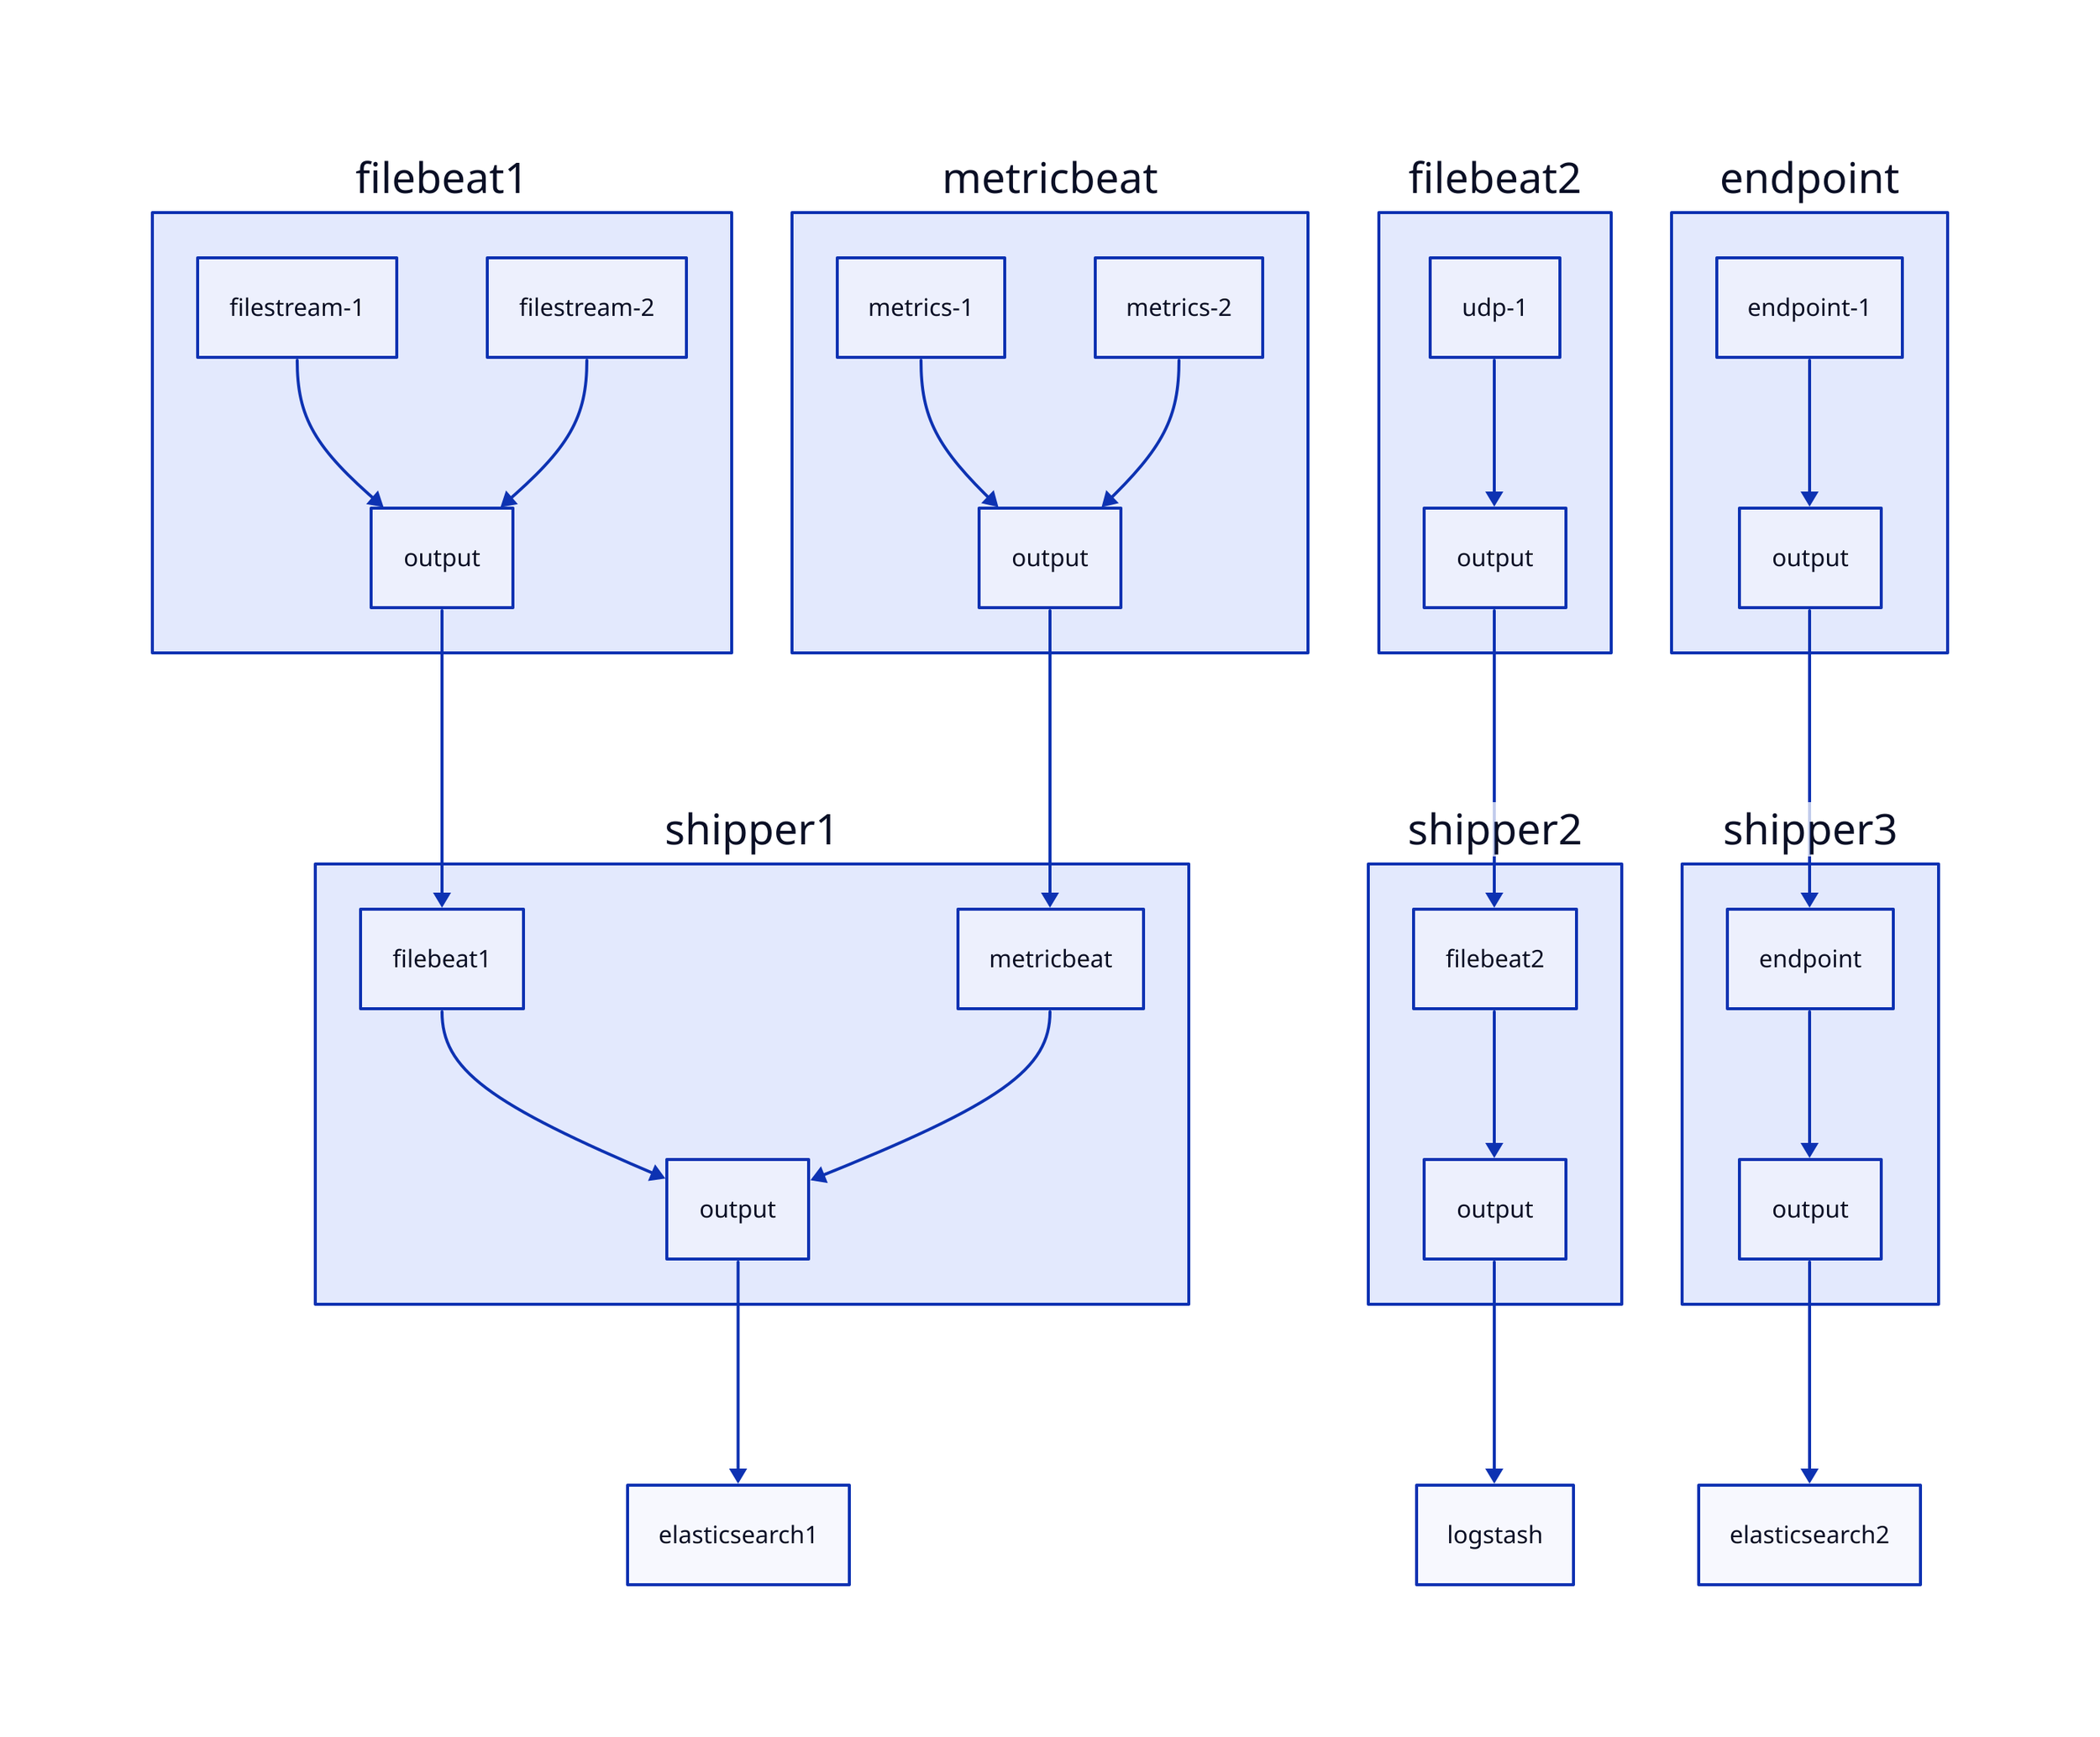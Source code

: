 # A diagram of example components managed by Agent with the shipper enabled.
# To regenerate the image after changing this file, run:
#   d2 components-shipper-example.d2 components-shipper-example.svg
# To live-edit this file with immediate regeneration of the diagram, run:
#   d2 --watch components-shipper-example.d2 components-shipper-example.svg
 
filebeat1: {
  filestream-1 -> output
  filestream-2 -> output
}

filebeat2: {
  udp-1 -> output
}

metricbeat: {
  metrics-1 -> output
  metrics-2 -> output
}

endpoint: {
  endpoint-1 -> output
}

shipper1: {
  filebeat1 -> output
  metricbeat -> output
}

shipper2: {
  filebeat2 -> output
}

shipper3: {
  endpoint -> output
}

filebeat1.output -> shipper1.filebeat1
metricbeat.output -> shipper1.metricbeat
shipper1.output -> elasticsearch1

filebeat2.output -> shipper2.filebeat2
shipper2.output -> logstash

endpoint.output -> shipper3.endpoint
shipper3.output -> elasticsearch2
